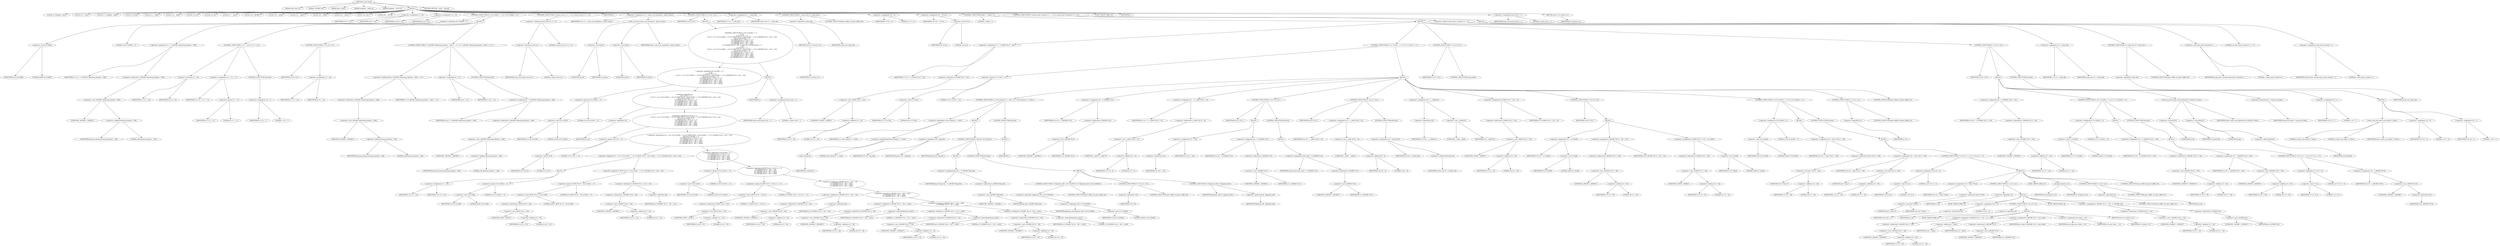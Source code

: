 digraph cache_insert {  
"1000117" [label = "(METHOD,cache_insert)" ]
"1000118" [label = "(PARAM,const char *a1)" ]
"1000119" [label = "(PARAM,_DWORD *a2)" ]
"1000120" [label = "(PARAM,time_t time1)" ]
"1000121" [label = "(PARAM,unsigned __int64 a4)" ]
"1000122" [label = "(PARAM,unsigned __int16 a5)" ]
"1000123" [label = "(BLOCK,,)" ]
"1000124" [label = "(LOCAL,v5: unsigned __int16)" ]
"1000125" [label = "(LOCAL,v10: __int16)" ]
"1000126" [label = "(LOCAL,v11: unsigned __int64)" ]
"1000127" [label = "(LOCAL,v12: bool)" ]
"1000128" [label = "(LOCAL,v13: __int64)" ]
"1000129" [label = "(LOCAL,v14: __int64)" ]
"1000130" [label = "(LOCAL,v15: int)" ]
"1000131" [label = "(LOCAL,v16: int)" ]
"1000132" [label = "(LOCAL,v17: __int16)" ]
"1000133" [label = "(LOCAL,v18: _QWORD *)" ]
"1000134" [label = "(LOCAL,v19: __int64)" ]
"1000135" [label = "(LOCAL,v21: __int64 *)" ]
"1000136" [label = "(LOCAL,v22: __int64)" ]
"1000137" [label = "(LOCAL,v23: __int64 *)" ]
"1000138" [label = "(LOCAL,v24: char *)" ]
"1000139" [label = "(LOCAL,v25: __int128)" ]
"1000140" [label = "(<operator>.assignment,v5 = a5)" ]
"1000141" [label = "(IDENTIFIER,v5,v5 = a5)" ]
"1000142" [label = "(IDENTIFIER,a5,v5 = a5)" ]
"1000143" [label = "(<operator>.assignment,v10 = a5)" ]
"1000144" [label = "(IDENTIFIER,v10,v10 = a5)" ]
"1000145" [label = "(IDENTIFIER,a5,v10 = a5)" ]
"1000146" [label = "(CONTROL_STRUCTURE,if ( (a5 & 0x980) != 0 ),if ( (a5 & 0x980) != 0 ))" ]
"1000147" [label = "(<operator>.notEquals,(a5 & 0x980) != 0)" ]
"1000148" [label = "(<operator>.and,a5 & 0x980)" ]
"1000149" [label = "(IDENTIFIER,a5,a5 & 0x980)" ]
"1000150" [label = "(LITERAL,0x980,a5 & 0x980)" ]
"1000151" [label = "(LITERAL,0,(a5 & 0x980) != 0)" ]
"1000152" [label = "(BLOCK,,)" ]
"1000153" [label = "(<operator>.assignment,v11 = *(_QWORD *)(dnsmasq_daemon + 456))" ]
"1000154" [label = "(IDENTIFIER,v11,v11 = *(_QWORD *)(dnsmasq_daemon + 456))" ]
"1000155" [label = "(<operator>.indirection,*(_QWORD *)(dnsmasq_daemon + 456))" ]
"1000156" [label = "(<operator>.cast,(_QWORD *)(dnsmasq_daemon + 456))" ]
"1000157" [label = "(UNKNOWN,_QWORD *,_QWORD *)" ]
"1000158" [label = "(<operator>.addition,dnsmasq_daemon + 456)" ]
"1000159" [label = "(IDENTIFIER,dnsmasq_daemon,dnsmasq_daemon + 456)" ]
"1000160" [label = "(LITERAL,456,dnsmasq_daemon + 456)" ]
"1000161" [label = "(CONTROL_STRUCTURE,if ( v11 < a4 ),if ( v11 < a4 ))" ]
"1000162" [label = "(<operator>.lessThan,v11 < a4)" ]
"1000163" [label = "(IDENTIFIER,v11,v11 < a4)" ]
"1000164" [label = "(IDENTIFIER,a4,v11 < a4)" ]
"1000165" [label = "(<operator>.assignment,v12 = v11 == 0)" ]
"1000166" [label = "(IDENTIFIER,v12,v12 = v11 == 0)" ]
"1000167" [label = "(<operator>.equals,v11 == 0)" ]
"1000168" [label = "(IDENTIFIER,v11,v11 == 0)" ]
"1000169" [label = "(LITERAL,0,v11 == 0)" ]
"1000170" [label = "(CONTROL_STRUCTURE,else,else)" ]
"1000171" [label = "(<operator>.assignment,v12 = 1)" ]
"1000172" [label = "(IDENTIFIER,v12,v12 = 1)" ]
"1000173" [label = "(LITERAL,1,v12 = 1)" ]
"1000174" [label = "(CONTROL_STRUCTURE,if ( v12 ),if ( v12 ))" ]
"1000175" [label = "(IDENTIFIER,v12,if ( v12 ))" ]
"1000176" [label = "(<operator>.assignment,v11 = a4)" ]
"1000177" [label = "(IDENTIFIER,v11,v11 = a4)" ]
"1000178" [label = "(IDENTIFIER,a4,v11 = a4)" ]
"1000179" [label = "(CONTROL_STRUCTURE,if ( *(_QWORD *)(dnsmasq_daemon + 448) <= v11 ),if ( *(_QWORD *)(dnsmasq_daemon + 448) <= v11 ))" ]
"1000180" [label = "(<operator>.lessEqualsThan,*(_QWORD *)(dnsmasq_daemon + 448) <= v11)" ]
"1000181" [label = "(<operator>.indirection,*(_QWORD *)(dnsmasq_daemon + 448))" ]
"1000182" [label = "(<operator>.cast,(_QWORD *)(dnsmasq_daemon + 448))" ]
"1000183" [label = "(UNKNOWN,_QWORD *,_QWORD *)" ]
"1000184" [label = "(<operator>.addition,dnsmasq_daemon + 448)" ]
"1000185" [label = "(IDENTIFIER,dnsmasq_daemon,dnsmasq_daemon + 448)" ]
"1000186" [label = "(LITERAL,448,dnsmasq_daemon + 448)" ]
"1000187" [label = "(IDENTIFIER,v11,*(_QWORD *)(dnsmasq_daemon + 448) <= v11)" ]
"1000188" [label = "(<operator>.assignment,a4 = v11)" ]
"1000189" [label = "(IDENTIFIER,a4,a4 = v11)" ]
"1000190" [label = "(IDENTIFIER,v11,a4 = v11)" ]
"1000191" [label = "(CONTROL_STRUCTURE,else,else)" ]
"1000192" [label = "(<operator>.assignment,a4 = *(_QWORD *)(dnsmasq_daemon + 448))" ]
"1000193" [label = "(IDENTIFIER,a4,a4 = *(_QWORD *)(dnsmasq_daemon + 448))" ]
"1000194" [label = "(<operator>.indirection,*(_QWORD *)(dnsmasq_daemon + 448))" ]
"1000195" [label = "(<operator>.cast,(_QWORD *)(dnsmasq_daemon + 448))" ]
"1000196" [label = "(UNKNOWN,_QWORD *,_QWORD *)" ]
"1000197" [label = "(<operator>.addition,dnsmasq_daemon + 448)" ]
"1000198" [label = "(IDENTIFIER,dnsmasq_daemon,dnsmasq_daemon + 448)" ]
"1000199" [label = "(LITERAL,448,dnsmasq_daemon + 448)" ]
"1000200" [label = "(CONTROL_STRUCTURE,if ( (insert_error & 1) != 0 ),if ( (insert_error & 1) != 0 ))" ]
"1000201" [label = "(<operator>.notEquals,(insert_error & 1) != 0)" ]
"1000202" [label = "(<operator>.and,insert_error & 1)" ]
"1000203" [label = "(IDENTIFIER,insert_error,insert_error & 1)" ]
"1000204" [label = "(LITERAL,1,insert_error & 1)" ]
"1000205" [label = "(LITERAL,0,(insert_error & 1) != 0)" ]
"1000206" [label = "(IDENTIFIER,L,)" ]
"1000207" [label = "(<operator>.assignment,v14 = cache_scan_free((int)a1, (int)a2, time1))" ]
"1000208" [label = "(IDENTIFIER,v14,v14 = cache_scan_free((int)a1, (int)a2, time1))" ]
"1000209" [label = "(cache_scan_free,cache_scan_free((int)a1, (int)a2, time1))" ]
"1000210" [label = "(<operator>.cast,(int)a1)" ]
"1000211" [label = "(UNKNOWN,int,int)" ]
"1000212" [label = "(IDENTIFIER,a1,(int)a1)" ]
"1000213" [label = "(<operator>.cast,(int)a2)" ]
"1000214" [label = "(UNKNOWN,int,int)" ]
"1000215" [label = "(IDENTIFIER,a2,(int)a2)" ]
"1000216" [label = "(IDENTIFIER,time1,cache_scan_free((int)a1, (int)a2, time1))" ]
"1000217" [label = "(CONTROL_STRUCTURE,if ( v14 ),if ( v14 ))" ]
"1000218" [label = "(IDENTIFIER,v14,if ( v14 ))" ]
"1000219" [label = "(BLOCK,,)" ]
"1000220" [label = "(CONTROL_STRUCTURE,if ( (v10 & 0x180) == 0\n      || !a2\n      || (v10 & 8) == 0\n      || ((v13 = v14, (v10 & 0x80) == 0) || (*(_BYTE *)(v14 + 52) & 0x80) == 0 || *(_DWORD *)(v14 + 24) != *a2)\n      && ((v10 & 0x100) == 0\n       || (*(_BYTE *)(v14 + 53) & 1) == 0\n       || *(_DWORD *)(v14 + 24) != *a2\n       || *(_DWORD *)(v14 + 28) != a2[1]\n       || *(_DWORD *)(v14 + 32) != a2[2]\n       || *(_DWORD *)(v14 + 36) != a2[3]) ),if ( (v10 & 0x180) == 0\n      || !a2\n      || (v10 & 8) == 0\n      || ((v13 = v14, (v10 & 0x80) == 0) || (*(_BYTE *)(v14 + 52) & 0x80) == 0 || *(_DWORD *)(v14 + 24) != *a2)\n      && ((v10 & 0x100) == 0\n       || (*(_BYTE *)(v14 + 53) & 1) == 0\n       || *(_DWORD *)(v14 + 24) != *a2\n       || *(_DWORD *)(v14 + 28) != a2[1]\n       || *(_DWORD *)(v14 + 32) != a2[2]\n       || *(_DWORD *)(v14 + 36) != a2[3]) ))" ]
"1000221" [label = "(<operator>.logicalOr,(v10 & 0x180) == 0\n      || !a2\n      || (v10 & 8) == 0\n      || ((v13 = v14, (v10 & 0x80) == 0) || (*(_BYTE *)(v14 + 52) & 0x80) == 0 || *(_DWORD *)(v14 + 24) != *a2)\n      && ((v10 & 0x100) == 0\n       || (*(_BYTE *)(v14 + 53) & 1) == 0\n       || *(_DWORD *)(v14 + 24) != *a2\n       || *(_DWORD *)(v14 + 28) != a2[1]\n       || *(_DWORD *)(v14 + 32) != a2[2]\n       || *(_DWORD *)(v14 + 36) != a2[3]))" ]
"1000222" [label = "(<operator>.equals,(v10 & 0x180) == 0)" ]
"1000223" [label = "(<operator>.and,v10 & 0x180)" ]
"1000224" [label = "(IDENTIFIER,v10,v10 & 0x180)" ]
"1000225" [label = "(LITERAL,0x180,v10 & 0x180)" ]
"1000226" [label = "(LITERAL,0,(v10 & 0x180) == 0)" ]
"1000227" [label = "(<operator>.logicalOr,!a2\n      || (v10 & 8) == 0\n      || ((v13 = v14, (v10 & 0x80) == 0) || (*(_BYTE *)(v14 + 52) & 0x80) == 0 || *(_DWORD *)(v14 + 24) != *a2)\n      && ((v10 & 0x100) == 0\n       || (*(_BYTE *)(v14 + 53) & 1) == 0\n       || *(_DWORD *)(v14 + 24) != *a2\n       || *(_DWORD *)(v14 + 28) != a2[1]\n       || *(_DWORD *)(v14 + 32) != a2[2]\n       || *(_DWORD *)(v14 + 36) != a2[3]))" ]
"1000228" [label = "(<operator>.logicalNot,!a2)" ]
"1000229" [label = "(IDENTIFIER,a2,!a2)" ]
"1000230" [label = "(<operator>.logicalOr,(v10 & 8) == 0\n      || ((v13 = v14, (v10 & 0x80) == 0) || (*(_BYTE *)(v14 + 52) & 0x80) == 0 || *(_DWORD *)(v14 + 24) != *a2)\n      && ((v10 & 0x100) == 0\n       || (*(_BYTE *)(v14 + 53) & 1) == 0\n       || *(_DWORD *)(v14 + 24) != *a2\n       || *(_DWORD *)(v14 + 28) != a2[1]\n       || *(_DWORD *)(v14 + 32) != a2[2]\n       || *(_DWORD *)(v14 + 36) != a2[3]))" ]
"1000231" [label = "(<operator>.equals,(v10 & 8) == 0)" ]
"1000232" [label = "(<operator>.and,v10 & 8)" ]
"1000233" [label = "(IDENTIFIER,v10,v10 & 8)" ]
"1000234" [label = "(LITERAL,8,v10 & 8)" ]
"1000235" [label = "(LITERAL,0,(v10 & 8) == 0)" ]
"1000236" [label = "(<operator>.logicalAnd,((v13 = v14, (v10 & 0x80) == 0) || (*(_BYTE *)(v14 + 52) & 0x80) == 0 || *(_DWORD *)(v14 + 24) != *a2)\n      && ((v10 & 0x100) == 0\n       || (*(_BYTE *)(v14 + 53) & 1) == 0\n       || *(_DWORD *)(v14 + 24) != *a2\n       || *(_DWORD *)(v14 + 28) != a2[1]\n       || *(_DWORD *)(v14 + 32) != a2[2]\n       || *(_DWORD *)(v14 + 36) != a2[3]))" ]
"1000237" [label = "(<operator>.logicalOr,(v13 = v14, (v10 & 0x80) == 0) || (*(_BYTE *)(v14 + 52) & 0x80) == 0 || *(_DWORD *)(v14 + 24) != *a2)" ]
"1000238" [label = "(BLOCK,,)" ]
"1000239" [label = "(<operator>.assignment,v13 = v14)" ]
"1000240" [label = "(IDENTIFIER,v13,v13 = v14)" ]
"1000241" [label = "(IDENTIFIER,v14,v13 = v14)" ]
"1000242" [label = "(<operator>.equals,(v10 & 0x80) == 0)" ]
"1000243" [label = "(<operator>.and,v10 & 0x80)" ]
"1000244" [label = "(IDENTIFIER,v10,v10 & 0x80)" ]
"1000245" [label = "(LITERAL,0x80,v10 & 0x80)" ]
"1000246" [label = "(LITERAL,0,(v10 & 0x80) == 0)" ]
"1000247" [label = "(<operator>.logicalOr,(*(_BYTE *)(v14 + 52) & 0x80) == 0 || *(_DWORD *)(v14 + 24) != *a2)" ]
"1000248" [label = "(<operator>.equals,(*(_BYTE *)(v14 + 52) & 0x80) == 0)" ]
"1000249" [label = "(<operator>.and,*(_BYTE *)(v14 + 52) & 0x80)" ]
"1000250" [label = "(<operator>.indirection,*(_BYTE *)(v14 + 52))" ]
"1000251" [label = "(<operator>.cast,(_BYTE *)(v14 + 52))" ]
"1000252" [label = "(UNKNOWN,_BYTE *,_BYTE *)" ]
"1000253" [label = "(<operator>.addition,v14 + 52)" ]
"1000254" [label = "(IDENTIFIER,v14,v14 + 52)" ]
"1000255" [label = "(LITERAL,52,v14 + 52)" ]
"1000256" [label = "(LITERAL,0x80,*(_BYTE *)(v14 + 52) & 0x80)" ]
"1000257" [label = "(LITERAL,0,(*(_BYTE *)(v14 + 52) & 0x80) == 0)" ]
"1000258" [label = "(<operator>.notEquals,*(_DWORD *)(v14 + 24) != *a2)" ]
"1000259" [label = "(<operator>.indirection,*(_DWORD *)(v14 + 24))" ]
"1000260" [label = "(<operator>.cast,(_DWORD *)(v14 + 24))" ]
"1000261" [label = "(UNKNOWN,_DWORD *,_DWORD *)" ]
"1000262" [label = "(<operator>.addition,v14 + 24)" ]
"1000263" [label = "(IDENTIFIER,v14,v14 + 24)" ]
"1000264" [label = "(LITERAL,24,v14 + 24)" ]
"1000265" [label = "(<operator>.indirection,*a2)" ]
"1000266" [label = "(IDENTIFIER,a2,*(_DWORD *)(v14 + 24) != *a2)" ]
"1000267" [label = "(<operator>.logicalOr,(v10 & 0x100) == 0\n       || (*(_BYTE *)(v14 + 53) & 1) == 0\n       || *(_DWORD *)(v14 + 24) != *a2\n       || *(_DWORD *)(v14 + 28) != a2[1]\n       || *(_DWORD *)(v14 + 32) != a2[2]\n       || *(_DWORD *)(v14 + 36) != a2[3])" ]
"1000268" [label = "(<operator>.equals,(v10 & 0x100) == 0)" ]
"1000269" [label = "(<operator>.and,v10 & 0x100)" ]
"1000270" [label = "(IDENTIFIER,v10,v10 & 0x100)" ]
"1000271" [label = "(LITERAL,0x100,v10 & 0x100)" ]
"1000272" [label = "(LITERAL,0,(v10 & 0x100) == 0)" ]
"1000273" [label = "(<operator>.logicalOr,(*(_BYTE *)(v14 + 53) & 1) == 0\n       || *(_DWORD *)(v14 + 24) != *a2\n       || *(_DWORD *)(v14 + 28) != a2[1]\n       || *(_DWORD *)(v14 + 32) != a2[2]\n       || *(_DWORD *)(v14 + 36) != a2[3])" ]
"1000274" [label = "(<operator>.equals,(*(_BYTE *)(v14 + 53) & 1) == 0)" ]
"1000275" [label = "(<operator>.and,*(_BYTE *)(v14 + 53) & 1)" ]
"1000276" [label = "(<operator>.indirection,*(_BYTE *)(v14 + 53))" ]
"1000277" [label = "(<operator>.cast,(_BYTE *)(v14 + 53))" ]
"1000278" [label = "(UNKNOWN,_BYTE *,_BYTE *)" ]
"1000279" [label = "(<operator>.addition,v14 + 53)" ]
"1000280" [label = "(IDENTIFIER,v14,v14 + 53)" ]
"1000281" [label = "(LITERAL,53,v14 + 53)" ]
"1000282" [label = "(LITERAL,1,*(_BYTE *)(v14 + 53) & 1)" ]
"1000283" [label = "(LITERAL,0,(*(_BYTE *)(v14 + 53) & 1) == 0)" ]
"1000284" [label = "(<operator>.logicalOr,*(_DWORD *)(v14 + 24) != *a2\n       || *(_DWORD *)(v14 + 28) != a2[1]\n       || *(_DWORD *)(v14 + 32) != a2[2]\n       || *(_DWORD *)(v14 + 36) != a2[3])" ]
"1000285" [label = "(<operator>.notEquals,*(_DWORD *)(v14 + 24) != *a2)" ]
"1000286" [label = "(<operator>.indirection,*(_DWORD *)(v14 + 24))" ]
"1000287" [label = "(<operator>.cast,(_DWORD *)(v14 + 24))" ]
"1000288" [label = "(UNKNOWN,_DWORD *,_DWORD *)" ]
"1000289" [label = "(<operator>.addition,v14 + 24)" ]
"1000290" [label = "(IDENTIFIER,v14,v14 + 24)" ]
"1000291" [label = "(LITERAL,24,v14 + 24)" ]
"1000292" [label = "(<operator>.indirection,*a2)" ]
"1000293" [label = "(IDENTIFIER,a2,*(_DWORD *)(v14 + 24) != *a2)" ]
"1000294" [label = "(<operator>.logicalOr,*(_DWORD *)(v14 + 28) != a2[1]\n       || *(_DWORD *)(v14 + 32) != a2[2]\n       || *(_DWORD *)(v14 + 36) != a2[3])" ]
"1000295" [label = "(<operator>.notEquals,*(_DWORD *)(v14 + 28) != a2[1])" ]
"1000296" [label = "(<operator>.indirection,*(_DWORD *)(v14 + 28))" ]
"1000297" [label = "(<operator>.cast,(_DWORD *)(v14 + 28))" ]
"1000298" [label = "(UNKNOWN,_DWORD *,_DWORD *)" ]
"1000299" [label = "(<operator>.addition,v14 + 28)" ]
"1000300" [label = "(IDENTIFIER,v14,v14 + 28)" ]
"1000301" [label = "(LITERAL,28,v14 + 28)" ]
"1000302" [label = "(<operator>.indirectIndexAccess,a2[1])" ]
"1000303" [label = "(IDENTIFIER,a2,*(_DWORD *)(v14 + 28) != a2[1])" ]
"1000304" [label = "(LITERAL,1,*(_DWORD *)(v14 + 28) != a2[1])" ]
"1000305" [label = "(<operator>.logicalOr,*(_DWORD *)(v14 + 32) != a2[2]\n       || *(_DWORD *)(v14 + 36) != a2[3])" ]
"1000306" [label = "(<operator>.notEquals,*(_DWORD *)(v14 + 32) != a2[2])" ]
"1000307" [label = "(<operator>.indirection,*(_DWORD *)(v14 + 32))" ]
"1000308" [label = "(<operator>.cast,(_DWORD *)(v14 + 32))" ]
"1000309" [label = "(UNKNOWN,_DWORD *,_DWORD *)" ]
"1000310" [label = "(<operator>.addition,v14 + 32)" ]
"1000311" [label = "(IDENTIFIER,v14,v14 + 32)" ]
"1000312" [label = "(LITERAL,32,v14 + 32)" ]
"1000313" [label = "(<operator>.indirectIndexAccess,a2[2])" ]
"1000314" [label = "(IDENTIFIER,a2,*(_DWORD *)(v14 + 32) != a2[2])" ]
"1000315" [label = "(LITERAL,2,*(_DWORD *)(v14 + 32) != a2[2])" ]
"1000316" [label = "(<operator>.notEquals,*(_DWORD *)(v14 + 36) != a2[3])" ]
"1000317" [label = "(<operator>.indirection,*(_DWORD *)(v14 + 36))" ]
"1000318" [label = "(<operator>.cast,(_DWORD *)(v14 + 36))" ]
"1000319" [label = "(UNKNOWN,_DWORD *,_DWORD *)" ]
"1000320" [label = "(<operator>.addition,v14 + 36)" ]
"1000321" [label = "(IDENTIFIER,v14,v14 + 36)" ]
"1000322" [label = "(LITERAL,36,v14 + 36)" ]
"1000323" [label = "(<operator>.indirectIndexAccess,a2[3])" ]
"1000324" [label = "(IDENTIFIER,a2,*(_DWORD *)(v14 + 36) != a2[3])" ]
"1000325" [label = "(LITERAL,3,*(_DWORD *)(v14 + 36) != a2[3])" ]
"1000326" [label = "(BLOCK,,)" ]
"1000327" [label = "(IDENTIFIER,L,)" ]
"1000328" [label = "(<operator>.assignment,insert_error = 1)" ]
"1000329" [label = "(IDENTIFIER,insert_error,insert_error = 1)" ]
"1000330" [label = "(LITERAL,1,insert_error = 1)" ]
"1000331" [label = "(RETURN,return v13;,return v13;)" ]
"1000332" [label = "(IDENTIFIER,v13,return v13;)" ]
"1000333" [label = "(<operator>.assignment,v13 = cache_tail)" ]
"1000334" [label = "(IDENTIFIER,v13,v13 = cache_tail)" ]
"1000335" [label = "(IDENTIFIER,cache_tail,v13 = cache_tail)" ]
"1000336" [label = "(CONTROL_STRUCTURE,if ( !cache_tail ),if ( !cache_tail ))" ]
"1000337" [label = "(<operator>.logicalNot,!cache_tail)" ]
"1000338" [label = "(IDENTIFIER,cache_tail,!cache_tail)" ]
"1000339" [label = "(CONTROL_STRUCTURE,goto LABEL_46;,goto LABEL_46;)" ]
"1000340" [label = "(<operator>.assignment,v15 = 0)" ]
"1000341" [label = "(IDENTIFIER,v15,v15 = 0)" ]
"1000342" [label = "(LITERAL,0,v15 = 0)" ]
"1000343" [label = "(<operator>.assignment,v16 = v5 & 4)" ]
"1000344" [label = "(IDENTIFIER,v16,v16 = v5 & 4)" ]
"1000345" [label = "(<operator>.and,v5 & 4)" ]
"1000346" [label = "(IDENTIFIER,v5,v5 & 4)" ]
"1000347" [label = "(LITERAL,4,v5 & 4)" ]
"1000348" [label = "(CONTROL_STRUCTURE,while ( 1 ),while ( 1 ))" ]
"1000349" [label = "(LITERAL,1,while ( 1 ))" ]
"1000350" [label = "(BLOCK,,)" ]
"1000351" [label = "(<operator>.assignment,v17 = *(_WORD *)(v13 + 52))" ]
"1000352" [label = "(IDENTIFIER,v17,v17 = *(_WORD *)(v13 + 52))" ]
"1000353" [label = "(<operator>.indirection,*(_WORD *)(v13 + 52))" ]
"1000354" [label = "(<operator>.cast,(_WORD *)(v13 + 52))" ]
"1000355" [label = "(UNKNOWN,_WORD *,_WORD *)" ]
"1000356" [label = "(<operator>.addition,v13 + 52)" ]
"1000357" [label = "(IDENTIFIER,v13,v13 + 52)" ]
"1000358" [label = "(LITERAL,52,v13 + 52)" ]
"1000359" [label = "(CONTROL_STRUCTURE,if ( (v17 & 0xC) == 0 ),if ( (v17 & 0xC) == 0 ))" ]
"1000360" [label = "(<operator>.equals,(v17 & 0xC) == 0)" ]
"1000361" [label = "(<operator>.and,v17 & 0xC)" ]
"1000362" [label = "(IDENTIFIER,v17,v17 & 0xC)" ]
"1000363" [label = "(LITERAL,0xC,v17 & 0xC)" ]
"1000364" [label = "(LITERAL,0,(v17 & 0xC) == 0)" ]
"1000365" [label = "(BLOCK,,)" ]
"1000366" [label = "(CONTROL_STRUCTURE,if ( a1 && strlen(a1) >= 0x32 ),if ( a1 && strlen(a1) >= 0x32 ))" ]
"1000367" [label = "(<operator>.logicalAnd,a1 && strlen(a1) >= 0x32)" ]
"1000368" [label = "(IDENTIFIER,a1,a1 && strlen(a1) >= 0x32)" ]
"1000369" [label = "(<operator>.greaterEqualsThan,strlen(a1) >= 0x32)" ]
"1000370" [label = "(strlen,strlen(a1))" ]
"1000371" [label = "(IDENTIFIER,a1,strlen(a1))" ]
"1000372" [label = "(LITERAL,0x32,strlen(a1) >= 0x32)" ]
"1000373" [label = "(BLOCK,,)" ]
"1000374" [label = "(<operator>.assignment,v19 = big_free)" ]
"1000375" [label = "(IDENTIFIER,v19,v19 = big_free)" ]
"1000376" [label = "(IDENTIFIER,big_free,v19 = big_free)" ]
"1000377" [label = "(CONTROL_STRUCTURE,if ( big_free ),if ( big_free ))" ]
"1000378" [label = "(IDENTIFIER,big_free,if ( big_free ))" ]
"1000379" [label = "(BLOCK,,)" ]
"1000380" [label = "(<operator>.assignment,big_free = *(_QWORD *)big_free)" ]
"1000381" [label = "(IDENTIFIER,big_free,big_free = *(_QWORD *)big_free)" ]
"1000382" [label = "(<operator>.indirection,*(_QWORD *)big_free)" ]
"1000383" [label = "(<operator>.cast,(_QWORD *)big_free)" ]
"1000384" [label = "(UNKNOWN,_QWORD *,_QWORD *)" ]
"1000385" [label = "(IDENTIFIER,big_free,(_QWORD *)big_free)" ]
"1000386" [label = "(CONTROL_STRUCTURE,else,else)" ]
"1000387" [label = "(BLOCK,,)" ]
"1000388" [label = "(CONTROL_STRUCTURE,if ( !(bignames_left | v10 & 0x5000) ),if ( !(bignames_left | v10 & 0x5000) ))" ]
"1000389" [label = "(<operator>.logicalNot,!(bignames_left | v10 & 0x5000))" ]
"1000390" [label = "(<operator>.or,bignames_left | v10 & 0x5000)" ]
"1000391" [label = "(IDENTIFIER,bignames_left,bignames_left | v10 & 0x5000)" ]
"1000392" [label = "(<operator>.and,v10 & 0x5000)" ]
"1000393" [label = "(IDENTIFIER,v10,v10 & 0x5000)" ]
"1000394" [label = "(LITERAL,0x5000,v10 & 0x5000)" ]
"1000395" [label = "(CONTROL_STRUCTURE,goto LABEL_46;,goto LABEL_46;)" ]
"1000396" [label = "(CONTROL_STRUCTURE,if ( !v19 ),if ( !v19 ))" ]
"1000397" [label = "(<operator>.logicalNot,!v19)" ]
"1000398" [label = "(IDENTIFIER,v19,!v19)" ]
"1000399" [label = "(CONTROL_STRUCTURE,goto LABEL_46;,goto LABEL_46;)" ]
"1000400" [label = "(CONTROL_STRUCTURE,if ( bignames_left ),if ( bignames_left ))" ]
"1000401" [label = "(IDENTIFIER,bignames_left,if ( bignames_left ))" ]
"1000402" [label = "(<operator>.preDecrement,--bignames_left)" ]
"1000403" [label = "(IDENTIFIER,bignames_left,--bignames_left)" ]
"1000404" [label = "(CONTROL_STRUCTURE,else,else)" ]
"1000405" [label = "(BLOCK,,)" ]
"1000406" [label = "(IDENTIFIER,L,)" ]
"1000407" [label = "(<operator>.assignment,v22 = *(_QWORD *)v13)" ]
"1000408" [label = "(IDENTIFIER,v22,v22 = *(_QWORD *)v13)" ]
"1000409" [label = "(<operator>.indirection,*(_QWORD *)v13)" ]
"1000410" [label = "(<operator>.cast,(_QWORD *)v13)" ]
"1000411" [label = "(UNKNOWN,_QWORD *,_QWORD *)" ]
"1000412" [label = "(IDENTIFIER,v13,(_QWORD *)v13)" ]
"1000413" [label = "(<operator>.assignment,v21 = *(__int64 **)(v13 + 8))" ]
"1000414" [label = "(IDENTIFIER,v21,v21 = *(__int64 **)(v13 + 8))" ]
"1000415" [label = "(<operator>.indirection,*(__int64 **)(v13 + 8))" ]
"1000416" [label = "(<operator>.cast,(__int64 **)(v13 + 8))" ]
"1000417" [label = "(UNKNOWN,__int64 **,__int64 **)" ]
"1000418" [label = "(<operator>.addition,v13 + 8)" ]
"1000419" [label = "(IDENTIFIER,v13,v13 + 8)" ]
"1000420" [label = "(LITERAL,8,v13 + 8)" ]
"1000421" [label = "(CONTROL_STRUCTURE,if ( v21 ),if ( v21 ))" ]
"1000422" [label = "(IDENTIFIER,v21,if ( v21 ))" ]
"1000423" [label = "(BLOCK,,)" ]
"1000424" [label = "(<operator>.assignment,*v21 = v22)" ]
"1000425" [label = "(<operator>.indirection,*v21)" ]
"1000426" [label = "(IDENTIFIER,v21,*v21 = v22)" ]
"1000427" [label = "(IDENTIFIER,v22,*v21 = v22)" ]
"1000428" [label = "(<operator>.assignment,v22 = *(_QWORD *)v13)" ]
"1000429" [label = "(IDENTIFIER,v22,v22 = *(_QWORD *)v13)" ]
"1000430" [label = "(<operator>.indirection,*(_QWORD *)v13)" ]
"1000431" [label = "(<operator>.cast,(_QWORD *)v13)" ]
"1000432" [label = "(UNKNOWN,_QWORD *,_QWORD *)" ]
"1000433" [label = "(IDENTIFIER,v13,(_QWORD *)v13)" ]
"1000434" [label = "(CONTROL_STRUCTURE,else,else)" ]
"1000435" [label = "(BLOCK,,)" ]
"1000436" [label = "(<operator>.assignment,cache_head = *(_QWORD *)v13)" ]
"1000437" [label = "(IDENTIFIER,cache_head,cache_head = *(_QWORD *)v13)" ]
"1000438" [label = "(<operator>.indirection,*(_QWORD *)v13)" ]
"1000439" [label = "(<operator>.cast,(_QWORD *)v13)" ]
"1000440" [label = "(UNKNOWN,_QWORD *,_QWORD *)" ]
"1000441" [label = "(IDENTIFIER,v13,(_QWORD *)v13)" ]
"1000442" [label = "(CONTROL_STRUCTURE,if ( v22 ),if ( v22 ))" ]
"1000443" [label = "(IDENTIFIER,v22,if ( v22 ))" ]
"1000444" [label = "(<operator>.assignment,v23 = (__int64 *)(v22 + 8))" ]
"1000445" [label = "(IDENTIFIER,v23,v23 = (__int64 *)(v22 + 8))" ]
"1000446" [label = "(<operator>.cast,(__int64 *)(v22 + 8))" ]
"1000447" [label = "(UNKNOWN,__int64 *,__int64 *)" ]
"1000448" [label = "(<operator>.addition,v22 + 8)" ]
"1000449" [label = "(IDENTIFIER,v22,v22 + 8)" ]
"1000450" [label = "(LITERAL,8,v22 + 8)" ]
"1000451" [label = "(CONTROL_STRUCTURE,else,else)" ]
"1000452" [label = "(<operator>.assignment,v23 = &cache_tail)" ]
"1000453" [label = "(IDENTIFIER,v23,v23 = &cache_tail)" ]
"1000454" [label = "(<operator>.addressOf,&cache_tail)" ]
"1000455" [label = "(IDENTIFIER,cache_tail,v23 = &cache_tail)" ]
"1000456" [label = "(<operator>.assignment,*v23 = (__int64)v21)" ]
"1000457" [label = "(<operator>.indirection,*v23)" ]
"1000458" [label = "(IDENTIFIER,v23,*v23 = (__int64)v21)" ]
"1000459" [label = "(<operator>.cast,(__int64)v21)" ]
"1000460" [label = "(UNKNOWN,__int64,__int64)" ]
"1000461" [label = "(IDENTIFIER,v21,(__int64)v21)" ]
"1000462" [label = "(<operator>.assignment,*(_WORD *)(v13 + 52) = v5)" ]
"1000463" [label = "(<operator>.indirection,*(_WORD *)(v13 + 52))" ]
"1000464" [label = "(<operator>.cast,(_WORD *)(v13 + 52))" ]
"1000465" [label = "(UNKNOWN,_WORD *,_WORD *)" ]
"1000466" [label = "(<operator>.addition,v13 + 52)" ]
"1000467" [label = "(IDENTIFIER,v13,v13 + 52)" ]
"1000468" [label = "(LITERAL,52,v13 + 52)" ]
"1000469" [label = "(IDENTIFIER,v5,*(_WORD *)(v13 + 52) = v5)" ]
"1000470" [label = "(CONTROL_STRUCTURE,if ( v19 ),if ( v19 ))" ]
"1000471" [label = "(IDENTIFIER,v19,if ( v19 ))" ]
"1000472" [label = "(BLOCK,,)" ]
"1000473" [label = "(<operator>.assignment,v10 = v5 | 0x200)" ]
"1000474" [label = "(IDENTIFIER,v10,v10 = v5 | 0x200)" ]
"1000475" [label = "(<operator>.or,v5 | 0x200)" ]
"1000476" [label = "(IDENTIFIER,v5,v5 | 0x200)" ]
"1000477" [label = "(LITERAL,0x200,v5 | 0x200)" ]
"1000478" [label = "(<operator>.assignment,*(_QWORD *)(v13 + 56) = v19)" ]
"1000479" [label = "(<operator>.indirection,*(_QWORD *)(v13 + 56))" ]
"1000480" [label = "(<operator>.cast,(_QWORD *)(v13 + 56))" ]
"1000481" [label = "(UNKNOWN,_QWORD *,_QWORD *)" ]
"1000482" [label = "(<operator>.addition,v13 + 56)" ]
"1000483" [label = "(IDENTIFIER,v13,v13 + 56)" ]
"1000484" [label = "(LITERAL,56,v13 + 56)" ]
"1000485" [label = "(IDENTIFIER,v19,*(_QWORD *)(v13 + 56) = v19)" ]
"1000486" [label = "(<operator>.assignment,*(_WORD *)(v13 + 52) = v5 | 0x200)" ]
"1000487" [label = "(<operator>.indirection,*(_WORD *)(v13 + 52))" ]
"1000488" [label = "(<operator>.cast,(_WORD *)(v13 + 52))" ]
"1000489" [label = "(UNKNOWN,_WORD *,_WORD *)" ]
"1000490" [label = "(<operator>.addition,v13 + 52)" ]
"1000491" [label = "(IDENTIFIER,v13,v13 + 52)" ]
"1000492" [label = "(LITERAL,52,v13 + 52)" ]
"1000493" [label = "(<operator>.or,v5 | 0x200)" ]
"1000494" [label = "(IDENTIFIER,v5,v5 | 0x200)" ]
"1000495" [label = "(LITERAL,0x200,v5 | 0x200)" ]
"1000496" [label = "(CONTROL_STRUCTURE,if ( (v10 & 0x200) != 0 ),if ( (v10 & 0x200) != 0 ))" ]
"1000497" [label = "(<operator>.notEquals,(v10 & 0x200) != 0)" ]
"1000498" [label = "(<operator>.and,v10 & 0x200)" ]
"1000499" [label = "(IDENTIFIER,v10,v10 & 0x200)" ]
"1000500" [label = "(LITERAL,0x200,v10 & 0x200)" ]
"1000501" [label = "(LITERAL,0,(v10 & 0x200) != 0)" ]
"1000502" [label = "(BLOCK,,)" ]
"1000503" [label = "(<operator>.assignment,v24 = *(char **)(v13 + 56))" ]
"1000504" [label = "(IDENTIFIER,v24,v24 = *(char **)(v13 + 56))" ]
"1000505" [label = "(<operator>.indirection,*(char **)(v13 + 56))" ]
"1000506" [label = "(<operator>.cast,(char **)(v13 + 56))" ]
"1000507" [label = "(UNKNOWN,char **,char **)" ]
"1000508" [label = "(<operator>.addition,v13 + 56)" ]
"1000509" [label = "(IDENTIFIER,v13,v13 + 56)" ]
"1000510" [label = "(LITERAL,56,v13 + 56)" ]
"1000511" [label = "(CONTROL_STRUCTURE,else,else)" ]
"1000512" [label = "(BLOCK,,)" ]
"1000513" [label = "(<operator>.assignment,v24 = (char *)(v13 + 56))" ]
"1000514" [label = "(IDENTIFIER,v24,v24 = (char *)(v13 + 56))" ]
"1000515" [label = "(<operator>.cast,(char *)(v13 + 56))" ]
"1000516" [label = "(UNKNOWN,char *,char *)" ]
"1000517" [label = "(<operator>.addition,v13 + 56)" ]
"1000518" [label = "(IDENTIFIER,v13,v13 + 56)" ]
"1000519" [label = "(LITERAL,56,v13 + 56)" ]
"1000520" [label = "(CONTROL_STRUCTURE,if ( (v10 & 2) != 0 ),if ( (v10 & 2) != 0 ))" ]
"1000521" [label = "(<operator>.notEquals,(v10 & 2) != 0)" ]
"1000522" [label = "(<operator>.and,v10 & 2)" ]
"1000523" [label = "(IDENTIFIER,v10,v10 & 2)" ]
"1000524" [label = "(LITERAL,2,v10 & 2)" ]
"1000525" [label = "(LITERAL,0,(v10 & 2) != 0)" ]
"1000526" [label = "(BLOCK,,)" ]
"1000527" [label = "(<operator>.assignment,v24 = *(char **)v24)" ]
"1000528" [label = "(IDENTIFIER,v24,v24 = *(char **)v24)" ]
"1000529" [label = "(<operator>.indirection,*(char **)v24)" ]
"1000530" [label = "(<operator>.cast,(char **)v24)" ]
"1000531" [label = "(UNKNOWN,char **,char **)" ]
"1000532" [label = "(IDENTIFIER,v24,(char **)v24)" ]
"1000533" [label = "(CONTROL_STRUCTURE,if ( !a1 ),if ( !a1 ))" ]
"1000534" [label = "(<operator>.logicalNot,!a1)" ]
"1000535" [label = "(IDENTIFIER,a1,!a1)" ]
"1000536" [label = "(BLOCK,,)" ]
"1000537" [label = "(JUMP_TARGET,LABEL_65)" ]
"1000538" [label = "(<operator>.assignment,*v24 = 0)" ]
"1000539" [label = "(<operator>.indirection,*v24)" ]
"1000540" [label = "(IDENTIFIER,v24,*v24 = 0)" ]
"1000541" [label = "(LITERAL,0,*v24 = 0)" ]
"1000542" [label = "(CONTROL_STRUCTURE,if ( !a2 ),if ( !a2 ))" ]
"1000543" [label = "(<operator>.logicalNot,!a2)" ]
"1000544" [label = "(IDENTIFIER,a2,!a2)" ]
"1000545" [label = "(BLOCK,,)" ]
"1000546" [label = "(JUMP_TARGET,LABEL_67)" ]
"1000547" [label = "(<operator>.assignment,*(_QWORD *)(v13 + 40) = a4 + time1)" ]
"1000548" [label = "(<operator>.indirection,*(_QWORD *)(v13 + 40))" ]
"1000549" [label = "(<operator>.cast,(_QWORD *)(v13 + 40))" ]
"1000550" [label = "(UNKNOWN,_QWORD *,_QWORD *)" ]
"1000551" [label = "(<operator>.addition,v13 + 40)" ]
"1000552" [label = "(IDENTIFIER,v13,v13 + 40)" ]
"1000553" [label = "(LITERAL,40,v13 + 40)" ]
"1000554" [label = "(<operator>.addition,a4 + time1)" ]
"1000555" [label = "(IDENTIFIER,a4,a4 + time1)" ]
"1000556" [label = "(IDENTIFIER,time1,a4 + time1)" ]
"1000557" [label = "(<operator>.assignment,*(_QWORD *)v13 = new_chain)" ]
"1000558" [label = "(<operator>.indirection,*(_QWORD *)v13)" ]
"1000559" [label = "(<operator>.cast,(_QWORD *)v13)" ]
"1000560" [label = "(UNKNOWN,_QWORD *,_QWORD *)" ]
"1000561" [label = "(IDENTIFIER,v13,(_QWORD *)v13)" ]
"1000562" [label = "(IDENTIFIER,new_chain,*(_QWORD *)v13 = new_chain)" ]
"1000563" [label = "(<operator>.assignment,new_chain = v13)" ]
"1000564" [label = "(IDENTIFIER,new_chain,new_chain = v13)" ]
"1000565" [label = "(IDENTIFIER,v13,new_chain = v13)" ]
"1000566" [label = "(RETURN,return v13;,return v13;)" ]
"1000567" [label = "(IDENTIFIER,v13,return v13;)" ]
"1000568" [label = "(JUMP_TARGET,LABEL_66)" ]
"1000569" [label = "(<operator>.assignment,*(_OWORD *)(v13 + 24) = *(_OWORD *)a2)" ]
"1000570" [label = "(<operator>.indirection,*(_OWORD *)(v13 + 24))" ]
"1000571" [label = "(<operator>.cast,(_OWORD *)(v13 + 24))" ]
"1000572" [label = "(UNKNOWN,_OWORD *,_OWORD *)" ]
"1000573" [label = "(<operator>.addition,v13 + 24)" ]
"1000574" [label = "(IDENTIFIER,v13,v13 + 24)" ]
"1000575" [label = "(LITERAL,24,v13 + 24)" ]
"1000576" [label = "(<operator>.indirection,*(_OWORD *)a2)" ]
"1000577" [label = "(<operator>.cast,(_OWORD *)a2)" ]
"1000578" [label = "(UNKNOWN,_OWORD *,_OWORD *)" ]
"1000579" [label = "(IDENTIFIER,a2,(_OWORD *)a2)" ]
"1000580" [label = "(CONTROL_STRUCTURE,goto LABEL_67;,goto LABEL_67;)" ]
"1000581" [label = "(JUMP_TARGET,LABEL_63)" ]
"1000582" [label = "(strcpy,strcpy(v24, a1))" ]
"1000583" [label = "(IDENTIFIER,v24,strcpy(v24, a1))" ]
"1000584" [label = "(IDENTIFIER,a1,strcpy(v24, a1))" ]
"1000585" [label = "(CONTROL_STRUCTURE,if ( !a2 ),if ( !a2 ))" ]
"1000586" [label = "(<operator>.logicalNot,!a2)" ]
"1000587" [label = "(IDENTIFIER,a2,!a2)" ]
"1000588" [label = "(CONTROL_STRUCTURE,goto LABEL_67;,goto LABEL_67;)" ]
"1000589" [label = "(CONTROL_STRUCTURE,goto LABEL_66;,goto LABEL_66;)" ]
"1000590" [label = "(CONTROL_STRUCTURE,if ( !a1 ),if ( !a1 ))" ]
"1000591" [label = "(<operator>.logicalNot,!a1)" ]
"1000592" [label = "(IDENTIFIER,a1,!a1)" ]
"1000593" [label = "(CONTROL_STRUCTURE,goto LABEL_65;,goto LABEL_65;)" ]
"1000594" [label = "(CONTROL_STRUCTURE,goto LABEL_63;,goto LABEL_63;)" ]
"1000595" [label = "(CONTROL_STRUCTURE,if ( v15 ),if ( v15 ))" ]
"1000596" [label = "(IDENTIFIER,v15,if ( v15 ))" ]
"1000597" [label = "(CONTROL_STRUCTURE,break;,break;)" ]
"1000598" [label = "(CONTROL_STRUCTURE,if ( v16 ),if ( v16 ))" ]
"1000599" [label = "(IDENTIFIER,v16,if ( v16 ))" ]
"1000600" [label = "(BLOCK,,)" ]
"1000601" [label = "(<operator>.assignment,v25 = *(_OWORD *)(v13 + 24))" ]
"1000602" [label = "(IDENTIFIER,v25,v25 = *(_OWORD *)(v13 + 24))" ]
"1000603" [label = "(<operator>.indirection,*(_OWORD *)(v13 + 24))" ]
"1000604" [label = "(<operator>.cast,(_OWORD *)(v13 + 24))" ]
"1000605" [label = "(UNKNOWN,_OWORD *,_OWORD *)" ]
"1000606" [label = "(<operator>.addition,v13 + 24)" ]
"1000607" [label = "(IDENTIFIER,v13,v13 + 24)" ]
"1000608" [label = "(LITERAL,24,v13 + 24)" ]
"1000609" [label = "(CONTROL_STRUCTURE,if ( (v17 & 0x200) != 0 ),if ( (v17 & 0x200) != 0 ))" ]
"1000610" [label = "(<operator>.notEquals,(v17 & 0x200) != 0)" ]
"1000611" [label = "(<operator>.and,v17 & 0x200)" ]
"1000612" [label = "(IDENTIFIER,v17,v17 & 0x200)" ]
"1000613" [label = "(LITERAL,0x200,v17 & 0x200)" ]
"1000614" [label = "(LITERAL,0,(v17 & 0x200) != 0)" ]
"1000615" [label = "(BLOCK,,)" ]
"1000616" [label = "(<operator>.assignment,v18 = *(_QWORD **)(v13 + 56))" ]
"1000617" [label = "(IDENTIFIER,v18,v18 = *(_QWORD **)(v13 + 56))" ]
"1000618" [label = "(<operator>.indirection,*(_QWORD **)(v13 + 56))" ]
"1000619" [label = "(<operator>.cast,(_QWORD **)(v13 + 56))" ]
"1000620" [label = "(UNKNOWN,_QWORD **,_QWORD **)" ]
"1000621" [label = "(<operator>.addition,v13 + 56)" ]
"1000622" [label = "(IDENTIFIER,v13,v13 + 56)" ]
"1000623" [label = "(LITERAL,56,v13 + 56)" ]
"1000624" [label = "(CONTROL_STRUCTURE,else,else)" ]
"1000625" [label = "(BLOCK,,)" ]
"1000626" [label = "(<operator>.assignment,v18 = (_QWORD *)(v13 + 56))" ]
"1000627" [label = "(IDENTIFIER,v18,v18 = (_QWORD *)(v13 + 56))" ]
"1000628" [label = "(<operator>.cast,(_QWORD *)(v13 + 56))" ]
"1000629" [label = "(UNKNOWN,_QWORD *,_QWORD *)" ]
"1000630" [label = "(<operator>.addition,v13 + 56)" ]
"1000631" [label = "(IDENTIFIER,v13,v13 + 56)" ]
"1000632" [label = "(LITERAL,56,v13 + 56)" ]
"1000633" [label = "(CONTROL_STRUCTURE,if ( (v17 & 2) != 0 ),if ( (v17 & 2) != 0 ))" ]
"1000634" [label = "(<operator>.notEquals,(v17 & 2) != 0)" ]
"1000635" [label = "(<operator>.and,v17 & 2)" ]
"1000636" [label = "(IDENTIFIER,v17,v17 & 2)" ]
"1000637" [label = "(LITERAL,2,v17 & 2)" ]
"1000638" [label = "(LITERAL,0,(v17 & 2) != 0)" ]
"1000639" [label = "(<operator>.assignment,v18 = (_QWORD *)*v18)" ]
"1000640" [label = "(IDENTIFIER,v18,v18 = (_QWORD *)*v18)" ]
"1000641" [label = "(<operator>.cast,(_QWORD *)*v18)" ]
"1000642" [label = "(UNKNOWN,_QWORD *,_QWORD *)" ]
"1000643" [label = "(<operator>.indirection,*v18)" ]
"1000644" [label = "(IDENTIFIER,v18,(_QWORD *)*v18)" ]
"1000645" [label = "(cache_scan_free,cache_scan_free((int)v18, (int)&v25, time1))" ]
"1000646" [label = "(<operator>.cast,(int)v18)" ]
"1000647" [label = "(UNKNOWN,int,int)" ]
"1000648" [label = "(IDENTIFIER,v18,(int)v18)" ]
"1000649" [label = "(<operator>.cast,(int)&v25)" ]
"1000650" [label = "(UNKNOWN,int,int)" ]
"1000651" [label = "(<operator>.addressOf,&v25)" ]
"1000652" [label = "(IDENTIFIER,v25,(int)&v25)" ]
"1000653" [label = "(IDENTIFIER,time1,cache_scan_free((int)v18, (int)&v25, time1))" ]
"1000654" [label = "(<operator>.preIncrement,++cache_live_freed)" ]
"1000655" [label = "(IDENTIFIER,cache_live_freed,++cache_live_freed)" ]
"1000656" [label = "(<operator>.assignment,v15 = 1)" ]
"1000657" [label = "(IDENTIFIER,v15,v15 = 1)" ]
"1000658" [label = "(LITERAL,1,v15 = 1)" ]
"1000659" [label = "(CONTROL_STRUCTURE,else,else)" ]
"1000660" [label = "(BLOCK,,)" ]
"1000661" [label = "(cache_scan_free,cache_scan_free(0, 0, time1))" ]
"1000662" [label = "(LITERAL,0,cache_scan_free(0, 0, time1))" ]
"1000663" [label = "(LITERAL,0,cache_scan_free(0, 0, time1))" ]
"1000664" [label = "(IDENTIFIER,time1,cache_scan_free(0, 0, time1))" ]
"1000665" [label = "(<operator>.assignment,v15 = 0)" ]
"1000666" [label = "(IDENTIFIER,v15,v15 = 0)" ]
"1000667" [label = "(LITERAL,0,v15 = 0)" ]
"1000668" [label = "(<operator>.assignment,v16 = 1)" ]
"1000669" [label = "(IDENTIFIER,v16,v16 = 1)" ]
"1000670" [label = "(LITERAL,1,v16 = 1)" ]
"1000671" [label = "(<operator>.assignment,v13 = cache_tail)" ]
"1000672" [label = "(IDENTIFIER,v13,v13 = cache_tail)" ]
"1000673" [label = "(IDENTIFIER,cache_tail,v13 = cache_tail)" ]
"1000674" [label = "(CONTROL_STRUCTURE,if ( !cache_tail ),if ( !cache_tail ))" ]
"1000675" [label = "(<operator>.logicalNot,!cache_tail)" ]
"1000676" [label = "(IDENTIFIER,cache_tail,!cache_tail)" ]
"1000677" [label = "(CONTROL_STRUCTURE,goto LABEL_46;,goto LABEL_46;)" ]
"1000678" [label = "(CONTROL_STRUCTURE,if ( (cache_insert_warned & 1) == 0 ),if ( (cache_insert_warned & 1) == 0 ))" ]
"1000679" [label = "(<operator>.equals,(cache_insert_warned & 1) == 0)" ]
"1000680" [label = "(<operator>.and,cache_insert_warned & 1)" ]
"1000681" [label = "(IDENTIFIER,cache_insert_warned,cache_insert_warned & 1)" ]
"1000682" [label = "(LITERAL,1,cache_insert_warned & 1)" ]
"1000683" [label = "(LITERAL,0,(cache_insert_warned & 1) == 0)" ]
"1000684" [label = "(BLOCK,,)" ]
"1000685" [label = "(<operator>.assignment,cache_insert_warned = 1)" ]
"1000686" [label = "(IDENTIFIER,cache_insert_warned,cache_insert_warned = 1)" ]
"1000687" [label = "(LITERAL,1,cache_insert_warned = 1)" ]
"1000688" [label = "(JUMP_TARGET,LABEL_46)" ]
"1000689" [label = "(IDENTIFIER,L,)" ]
"1000690" [label = "(<operator>.assignment,insert_error = 1)" ]
"1000691" [label = "(IDENTIFIER,insert_error,insert_error = 1)" ]
"1000692" [label = "(LITERAL,1,insert_error = 1)" ]
"1000693" [label = "(RETURN,return v13;,return v13;)" ]
"1000694" [label = "(IDENTIFIER,v13,return v13;)" ]
"1000695" [label = "(METHOD_RETURN,__int64 __fastcall)" ]
  "1000117" -> "1000118" 
  "1000117" -> "1000119" 
  "1000117" -> "1000120" 
  "1000117" -> "1000121" 
  "1000117" -> "1000122" 
  "1000117" -> "1000123" 
  "1000117" -> "1000695" 
  "1000123" -> "1000124" 
  "1000123" -> "1000125" 
  "1000123" -> "1000126" 
  "1000123" -> "1000127" 
  "1000123" -> "1000128" 
  "1000123" -> "1000129" 
  "1000123" -> "1000130" 
  "1000123" -> "1000131" 
  "1000123" -> "1000132" 
  "1000123" -> "1000133" 
  "1000123" -> "1000134" 
  "1000123" -> "1000135" 
  "1000123" -> "1000136" 
  "1000123" -> "1000137" 
  "1000123" -> "1000138" 
  "1000123" -> "1000139" 
  "1000123" -> "1000140" 
  "1000123" -> "1000143" 
  "1000123" -> "1000146" 
  "1000123" -> "1000200" 
  "1000123" -> "1000206" 
  "1000123" -> "1000207" 
  "1000123" -> "1000217" 
  "1000123" -> "1000333" 
  "1000123" -> "1000336" 
  "1000123" -> "1000340" 
  "1000123" -> "1000343" 
  "1000123" -> "1000348" 
  "1000123" -> "1000678" 
  "1000123" -> "1000688" 
  "1000123" -> "1000689" 
  "1000123" -> "1000690" 
  "1000123" -> "1000693" 
  "1000140" -> "1000141" 
  "1000140" -> "1000142" 
  "1000143" -> "1000144" 
  "1000143" -> "1000145" 
  "1000146" -> "1000147" 
  "1000146" -> "1000152" 
  "1000147" -> "1000148" 
  "1000147" -> "1000151" 
  "1000148" -> "1000149" 
  "1000148" -> "1000150" 
  "1000152" -> "1000153" 
  "1000152" -> "1000161" 
  "1000152" -> "1000174" 
  "1000152" -> "1000179" 
  "1000153" -> "1000154" 
  "1000153" -> "1000155" 
  "1000155" -> "1000156" 
  "1000156" -> "1000157" 
  "1000156" -> "1000158" 
  "1000158" -> "1000159" 
  "1000158" -> "1000160" 
  "1000161" -> "1000162" 
  "1000161" -> "1000165" 
  "1000161" -> "1000170" 
  "1000162" -> "1000163" 
  "1000162" -> "1000164" 
  "1000165" -> "1000166" 
  "1000165" -> "1000167" 
  "1000167" -> "1000168" 
  "1000167" -> "1000169" 
  "1000170" -> "1000171" 
  "1000171" -> "1000172" 
  "1000171" -> "1000173" 
  "1000174" -> "1000175" 
  "1000174" -> "1000176" 
  "1000176" -> "1000177" 
  "1000176" -> "1000178" 
  "1000179" -> "1000180" 
  "1000179" -> "1000188" 
  "1000179" -> "1000191" 
  "1000180" -> "1000181" 
  "1000180" -> "1000187" 
  "1000181" -> "1000182" 
  "1000182" -> "1000183" 
  "1000182" -> "1000184" 
  "1000184" -> "1000185" 
  "1000184" -> "1000186" 
  "1000188" -> "1000189" 
  "1000188" -> "1000190" 
  "1000191" -> "1000192" 
  "1000192" -> "1000193" 
  "1000192" -> "1000194" 
  "1000194" -> "1000195" 
  "1000195" -> "1000196" 
  "1000195" -> "1000197" 
  "1000197" -> "1000198" 
  "1000197" -> "1000199" 
  "1000200" -> "1000201" 
  "1000201" -> "1000202" 
  "1000201" -> "1000205" 
  "1000202" -> "1000203" 
  "1000202" -> "1000204" 
  "1000207" -> "1000208" 
  "1000207" -> "1000209" 
  "1000209" -> "1000210" 
  "1000209" -> "1000213" 
  "1000209" -> "1000216" 
  "1000210" -> "1000211" 
  "1000210" -> "1000212" 
  "1000213" -> "1000214" 
  "1000213" -> "1000215" 
  "1000217" -> "1000218" 
  "1000217" -> "1000219" 
  "1000219" -> "1000220" 
  "1000219" -> "1000331" 
  "1000220" -> "1000221" 
  "1000220" -> "1000326" 
  "1000221" -> "1000222" 
  "1000221" -> "1000227" 
  "1000222" -> "1000223" 
  "1000222" -> "1000226" 
  "1000223" -> "1000224" 
  "1000223" -> "1000225" 
  "1000227" -> "1000228" 
  "1000227" -> "1000230" 
  "1000228" -> "1000229" 
  "1000230" -> "1000231" 
  "1000230" -> "1000236" 
  "1000231" -> "1000232" 
  "1000231" -> "1000235" 
  "1000232" -> "1000233" 
  "1000232" -> "1000234" 
  "1000236" -> "1000237" 
  "1000236" -> "1000267" 
  "1000237" -> "1000238" 
  "1000237" -> "1000247" 
  "1000238" -> "1000239" 
  "1000238" -> "1000242" 
  "1000239" -> "1000240" 
  "1000239" -> "1000241" 
  "1000242" -> "1000243" 
  "1000242" -> "1000246" 
  "1000243" -> "1000244" 
  "1000243" -> "1000245" 
  "1000247" -> "1000248" 
  "1000247" -> "1000258" 
  "1000248" -> "1000249" 
  "1000248" -> "1000257" 
  "1000249" -> "1000250" 
  "1000249" -> "1000256" 
  "1000250" -> "1000251" 
  "1000251" -> "1000252" 
  "1000251" -> "1000253" 
  "1000253" -> "1000254" 
  "1000253" -> "1000255" 
  "1000258" -> "1000259" 
  "1000258" -> "1000265" 
  "1000259" -> "1000260" 
  "1000260" -> "1000261" 
  "1000260" -> "1000262" 
  "1000262" -> "1000263" 
  "1000262" -> "1000264" 
  "1000265" -> "1000266" 
  "1000267" -> "1000268" 
  "1000267" -> "1000273" 
  "1000268" -> "1000269" 
  "1000268" -> "1000272" 
  "1000269" -> "1000270" 
  "1000269" -> "1000271" 
  "1000273" -> "1000274" 
  "1000273" -> "1000284" 
  "1000274" -> "1000275" 
  "1000274" -> "1000283" 
  "1000275" -> "1000276" 
  "1000275" -> "1000282" 
  "1000276" -> "1000277" 
  "1000277" -> "1000278" 
  "1000277" -> "1000279" 
  "1000279" -> "1000280" 
  "1000279" -> "1000281" 
  "1000284" -> "1000285" 
  "1000284" -> "1000294" 
  "1000285" -> "1000286" 
  "1000285" -> "1000292" 
  "1000286" -> "1000287" 
  "1000287" -> "1000288" 
  "1000287" -> "1000289" 
  "1000289" -> "1000290" 
  "1000289" -> "1000291" 
  "1000292" -> "1000293" 
  "1000294" -> "1000295" 
  "1000294" -> "1000305" 
  "1000295" -> "1000296" 
  "1000295" -> "1000302" 
  "1000296" -> "1000297" 
  "1000297" -> "1000298" 
  "1000297" -> "1000299" 
  "1000299" -> "1000300" 
  "1000299" -> "1000301" 
  "1000302" -> "1000303" 
  "1000302" -> "1000304" 
  "1000305" -> "1000306" 
  "1000305" -> "1000316" 
  "1000306" -> "1000307" 
  "1000306" -> "1000313" 
  "1000307" -> "1000308" 
  "1000308" -> "1000309" 
  "1000308" -> "1000310" 
  "1000310" -> "1000311" 
  "1000310" -> "1000312" 
  "1000313" -> "1000314" 
  "1000313" -> "1000315" 
  "1000316" -> "1000317" 
  "1000316" -> "1000323" 
  "1000317" -> "1000318" 
  "1000318" -> "1000319" 
  "1000318" -> "1000320" 
  "1000320" -> "1000321" 
  "1000320" -> "1000322" 
  "1000323" -> "1000324" 
  "1000323" -> "1000325" 
  "1000326" -> "1000327" 
  "1000326" -> "1000328" 
  "1000328" -> "1000329" 
  "1000328" -> "1000330" 
  "1000331" -> "1000332" 
  "1000333" -> "1000334" 
  "1000333" -> "1000335" 
  "1000336" -> "1000337" 
  "1000336" -> "1000339" 
  "1000337" -> "1000338" 
  "1000340" -> "1000341" 
  "1000340" -> "1000342" 
  "1000343" -> "1000344" 
  "1000343" -> "1000345" 
  "1000345" -> "1000346" 
  "1000345" -> "1000347" 
  "1000348" -> "1000349" 
  "1000348" -> "1000350" 
  "1000350" -> "1000351" 
  "1000350" -> "1000359" 
  "1000350" -> "1000595" 
  "1000350" -> "1000598" 
  "1000350" -> "1000671" 
  "1000350" -> "1000674" 
  "1000351" -> "1000352" 
  "1000351" -> "1000353" 
  "1000353" -> "1000354" 
  "1000354" -> "1000355" 
  "1000354" -> "1000356" 
  "1000356" -> "1000357" 
  "1000356" -> "1000358" 
  "1000359" -> "1000360" 
  "1000359" -> "1000365" 
  "1000360" -> "1000361" 
  "1000360" -> "1000364" 
  "1000361" -> "1000362" 
  "1000361" -> "1000363" 
  "1000365" -> "1000366" 
  "1000365" -> "1000407" 
  "1000365" -> "1000413" 
  "1000365" -> "1000421" 
  "1000365" -> "1000442" 
  "1000365" -> "1000456" 
  "1000365" -> "1000462" 
  "1000365" -> "1000470" 
  "1000365" -> "1000496" 
  "1000365" -> "1000590" 
  "1000365" -> "1000594" 
  "1000366" -> "1000367" 
  "1000366" -> "1000373" 
  "1000366" -> "1000404" 
  "1000367" -> "1000368" 
  "1000367" -> "1000369" 
  "1000369" -> "1000370" 
  "1000369" -> "1000372" 
  "1000370" -> "1000371" 
  "1000373" -> "1000374" 
  "1000373" -> "1000377" 
  "1000374" -> "1000375" 
  "1000374" -> "1000376" 
  "1000377" -> "1000378" 
  "1000377" -> "1000379" 
  "1000377" -> "1000386" 
  "1000379" -> "1000380" 
  "1000380" -> "1000381" 
  "1000380" -> "1000382" 
  "1000382" -> "1000383" 
  "1000383" -> "1000384" 
  "1000383" -> "1000385" 
  "1000386" -> "1000387" 
  "1000387" -> "1000388" 
  "1000387" -> "1000396" 
  "1000387" -> "1000400" 
  "1000388" -> "1000389" 
  "1000388" -> "1000395" 
  "1000389" -> "1000390" 
  "1000390" -> "1000391" 
  "1000390" -> "1000392" 
  "1000392" -> "1000393" 
  "1000392" -> "1000394" 
  "1000396" -> "1000397" 
  "1000396" -> "1000399" 
  "1000397" -> "1000398" 
  "1000400" -> "1000401" 
  "1000400" -> "1000402" 
  "1000402" -> "1000403" 
  "1000404" -> "1000405" 
  "1000405" -> "1000406" 
  "1000407" -> "1000408" 
  "1000407" -> "1000409" 
  "1000409" -> "1000410" 
  "1000410" -> "1000411" 
  "1000410" -> "1000412" 
  "1000413" -> "1000414" 
  "1000413" -> "1000415" 
  "1000415" -> "1000416" 
  "1000416" -> "1000417" 
  "1000416" -> "1000418" 
  "1000418" -> "1000419" 
  "1000418" -> "1000420" 
  "1000421" -> "1000422" 
  "1000421" -> "1000423" 
  "1000421" -> "1000434" 
  "1000423" -> "1000424" 
  "1000423" -> "1000428" 
  "1000424" -> "1000425" 
  "1000424" -> "1000427" 
  "1000425" -> "1000426" 
  "1000428" -> "1000429" 
  "1000428" -> "1000430" 
  "1000430" -> "1000431" 
  "1000431" -> "1000432" 
  "1000431" -> "1000433" 
  "1000434" -> "1000435" 
  "1000435" -> "1000436" 
  "1000436" -> "1000437" 
  "1000436" -> "1000438" 
  "1000438" -> "1000439" 
  "1000439" -> "1000440" 
  "1000439" -> "1000441" 
  "1000442" -> "1000443" 
  "1000442" -> "1000444" 
  "1000442" -> "1000451" 
  "1000444" -> "1000445" 
  "1000444" -> "1000446" 
  "1000446" -> "1000447" 
  "1000446" -> "1000448" 
  "1000448" -> "1000449" 
  "1000448" -> "1000450" 
  "1000451" -> "1000452" 
  "1000452" -> "1000453" 
  "1000452" -> "1000454" 
  "1000454" -> "1000455" 
  "1000456" -> "1000457" 
  "1000456" -> "1000459" 
  "1000457" -> "1000458" 
  "1000459" -> "1000460" 
  "1000459" -> "1000461" 
  "1000462" -> "1000463" 
  "1000462" -> "1000469" 
  "1000463" -> "1000464" 
  "1000464" -> "1000465" 
  "1000464" -> "1000466" 
  "1000466" -> "1000467" 
  "1000466" -> "1000468" 
  "1000470" -> "1000471" 
  "1000470" -> "1000472" 
  "1000472" -> "1000473" 
  "1000472" -> "1000478" 
  "1000472" -> "1000486" 
  "1000473" -> "1000474" 
  "1000473" -> "1000475" 
  "1000475" -> "1000476" 
  "1000475" -> "1000477" 
  "1000478" -> "1000479" 
  "1000478" -> "1000485" 
  "1000479" -> "1000480" 
  "1000480" -> "1000481" 
  "1000480" -> "1000482" 
  "1000482" -> "1000483" 
  "1000482" -> "1000484" 
  "1000486" -> "1000487" 
  "1000486" -> "1000493" 
  "1000487" -> "1000488" 
  "1000488" -> "1000489" 
  "1000488" -> "1000490" 
  "1000490" -> "1000491" 
  "1000490" -> "1000492" 
  "1000493" -> "1000494" 
  "1000493" -> "1000495" 
  "1000496" -> "1000497" 
  "1000496" -> "1000502" 
  "1000496" -> "1000511" 
  "1000497" -> "1000498" 
  "1000497" -> "1000501" 
  "1000498" -> "1000499" 
  "1000498" -> "1000500" 
  "1000502" -> "1000503" 
  "1000503" -> "1000504" 
  "1000503" -> "1000505" 
  "1000505" -> "1000506" 
  "1000506" -> "1000507" 
  "1000506" -> "1000508" 
  "1000508" -> "1000509" 
  "1000508" -> "1000510" 
  "1000511" -> "1000512" 
  "1000512" -> "1000513" 
  "1000512" -> "1000520" 
  "1000513" -> "1000514" 
  "1000513" -> "1000515" 
  "1000515" -> "1000516" 
  "1000515" -> "1000517" 
  "1000517" -> "1000518" 
  "1000517" -> "1000519" 
  "1000520" -> "1000521" 
  "1000520" -> "1000526" 
  "1000521" -> "1000522" 
  "1000521" -> "1000525" 
  "1000522" -> "1000523" 
  "1000522" -> "1000524" 
  "1000526" -> "1000527" 
  "1000526" -> "1000533" 
  "1000526" -> "1000581" 
  "1000526" -> "1000582" 
  "1000526" -> "1000585" 
  "1000526" -> "1000589" 
  "1000527" -> "1000528" 
  "1000527" -> "1000529" 
  "1000529" -> "1000530" 
  "1000530" -> "1000531" 
  "1000530" -> "1000532" 
  "1000533" -> "1000534" 
  "1000533" -> "1000536" 
  "1000534" -> "1000535" 
  "1000536" -> "1000537" 
  "1000536" -> "1000538" 
  "1000536" -> "1000542" 
  "1000536" -> "1000568" 
  "1000536" -> "1000569" 
  "1000536" -> "1000580" 
  "1000538" -> "1000539" 
  "1000538" -> "1000541" 
  "1000539" -> "1000540" 
  "1000542" -> "1000543" 
  "1000542" -> "1000545" 
  "1000543" -> "1000544" 
  "1000545" -> "1000546" 
  "1000545" -> "1000547" 
  "1000545" -> "1000557" 
  "1000545" -> "1000563" 
  "1000545" -> "1000566" 
  "1000547" -> "1000548" 
  "1000547" -> "1000554" 
  "1000548" -> "1000549" 
  "1000549" -> "1000550" 
  "1000549" -> "1000551" 
  "1000551" -> "1000552" 
  "1000551" -> "1000553" 
  "1000554" -> "1000555" 
  "1000554" -> "1000556" 
  "1000557" -> "1000558" 
  "1000557" -> "1000562" 
  "1000558" -> "1000559" 
  "1000559" -> "1000560" 
  "1000559" -> "1000561" 
  "1000563" -> "1000564" 
  "1000563" -> "1000565" 
  "1000566" -> "1000567" 
  "1000569" -> "1000570" 
  "1000569" -> "1000576" 
  "1000570" -> "1000571" 
  "1000571" -> "1000572" 
  "1000571" -> "1000573" 
  "1000573" -> "1000574" 
  "1000573" -> "1000575" 
  "1000576" -> "1000577" 
  "1000577" -> "1000578" 
  "1000577" -> "1000579" 
  "1000582" -> "1000583" 
  "1000582" -> "1000584" 
  "1000585" -> "1000586" 
  "1000585" -> "1000588" 
  "1000586" -> "1000587" 
  "1000590" -> "1000591" 
  "1000590" -> "1000593" 
  "1000591" -> "1000592" 
  "1000595" -> "1000596" 
  "1000595" -> "1000597" 
  "1000598" -> "1000599" 
  "1000598" -> "1000600" 
  "1000598" -> "1000659" 
  "1000600" -> "1000601" 
  "1000600" -> "1000609" 
  "1000600" -> "1000645" 
  "1000600" -> "1000654" 
  "1000600" -> "1000656" 
  "1000601" -> "1000602" 
  "1000601" -> "1000603" 
  "1000603" -> "1000604" 
  "1000604" -> "1000605" 
  "1000604" -> "1000606" 
  "1000606" -> "1000607" 
  "1000606" -> "1000608" 
  "1000609" -> "1000610" 
  "1000609" -> "1000615" 
  "1000609" -> "1000624" 
  "1000610" -> "1000611" 
  "1000610" -> "1000614" 
  "1000611" -> "1000612" 
  "1000611" -> "1000613" 
  "1000615" -> "1000616" 
  "1000616" -> "1000617" 
  "1000616" -> "1000618" 
  "1000618" -> "1000619" 
  "1000619" -> "1000620" 
  "1000619" -> "1000621" 
  "1000621" -> "1000622" 
  "1000621" -> "1000623" 
  "1000624" -> "1000625" 
  "1000625" -> "1000626" 
  "1000625" -> "1000633" 
  "1000626" -> "1000627" 
  "1000626" -> "1000628" 
  "1000628" -> "1000629" 
  "1000628" -> "1000630" 
  "1000630" -> "1000631" 
  "1000630" -> "1000632" 
  "1000633" -> "1000634" 
  "1000633" -> "1000639" 
  "1000634" -> "1000635" 
  "1000634" -> "1000638" 
  "1000635" -> "1000636" 
  "1000635" -> "1000637" 
  "1000639" -> "1000640" 
  "1000639" -> "1000641" 
  "1000641" -> "1000642" 
  "1000641" -> "1000643" 
  "1000643" -> "1000644" 
  "1000645" -> "1000646" 
  "1000645" -> "1000649" 
  "1000645" -> "1000653" 
  "1000646" -> "1000647" 
  "1000646" -> "1000648" 
  "1000649" -> "1000650" 
  "1000649" -> "1000651" 
  "1000651" -> "1000652" 
  "1000654" -> "1000655" 
  "1000656" -> "1000657" 
  "1000656" -> "1000658" 
  "1000659" -> "1000660" 
  "1000660" -> "1000661" 
  "1000660" -> "1000665" 
  "1000660" -> "1000668" 
  "1000661" -> "1000662" 
  "1000661" -> "1000663" 
  "1000661" -> "1000664" 
  "1000665" -> "1000666" 
  "1000665" -> "1000667" 
  "1000668" -> "1000669" 
  "1000668" -> "1000670" 
  "1000671" -> "1000672" 
  "1000671" -> "1000673" 
  "1000674" -> "1000675" 
  "1000674" -> "1000677" 
  "1000675" -> "1000676" 
  "1000678" -> "1000679" 
  "1000678" -> "1000684" 
  "1000679" -> "1000680" 
  "1000679" -> "1000683" 
  "1000680" -> "1000681" 
  "1000680" -> "1000682" 
  "1000684" -> "1000685" 
  "1000685" -> "1000686" 
  "1000685" -> "1000687" 
  "1000690" -> "1000691" 
  "1000690" -> "1000692" 
  "1000693" -> "1000694" 
}
